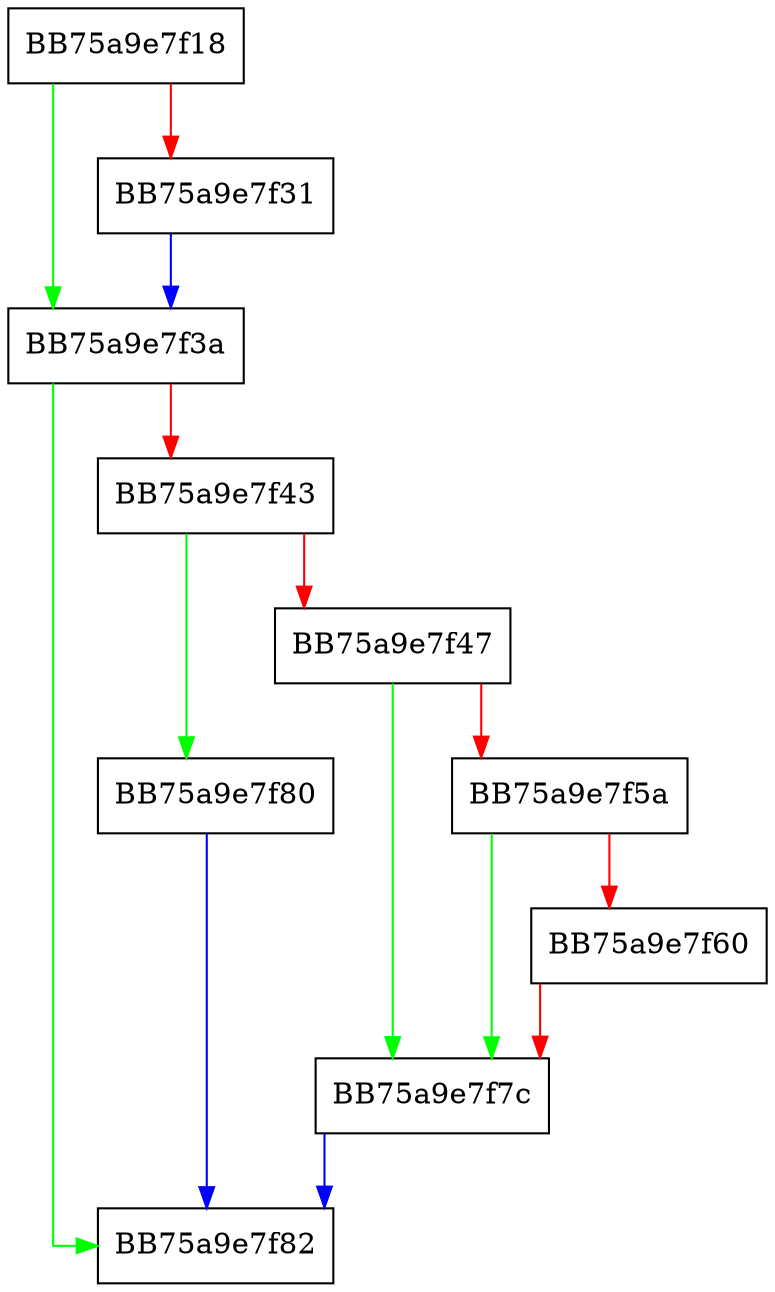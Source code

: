 digraph UtilRegDeleteValue {
  node [shape="box"];
  graph [splines=ortho];
  BB75a9e7f18 -> BB75a9e7f3a [color="green"];
  BB75a9e7f18 -> BB75a9e7f31 [color="red"];
  BB75a9e7f31 -> BB75a9e7f3a [color="blue"];
  BB75a9e7f3a -> BB75a9e7f82 [color="green"];
  BB75a9e7f3a -> BB75a9e7f43 [color="red"];
  BB75a9e7f43 -> BB75a9e7f80 [color="green"];
  BB75a9e7f43 -> BB75a9e7f47 [color="red"];
  BB75a9e7f47 -> BB75a9e7f7c [color="green"];
  BB75a9e7f47 -> BB75a9e7f5a [color="red"];
  BB75a9e7f5a -> BB75a9e7f7c [color="green"];
  BB75a9e7f5a -> BB75a9e7f60 [color="red"];
  BB75a9e7f60 -> BB75a9e7f7c [color="red"];
  BB75a9e7f7c -> BB75a9e7f82 [color="blue"];
  BB75a9e7f80 -> BB75a9e7f82 [color="blue"];
}